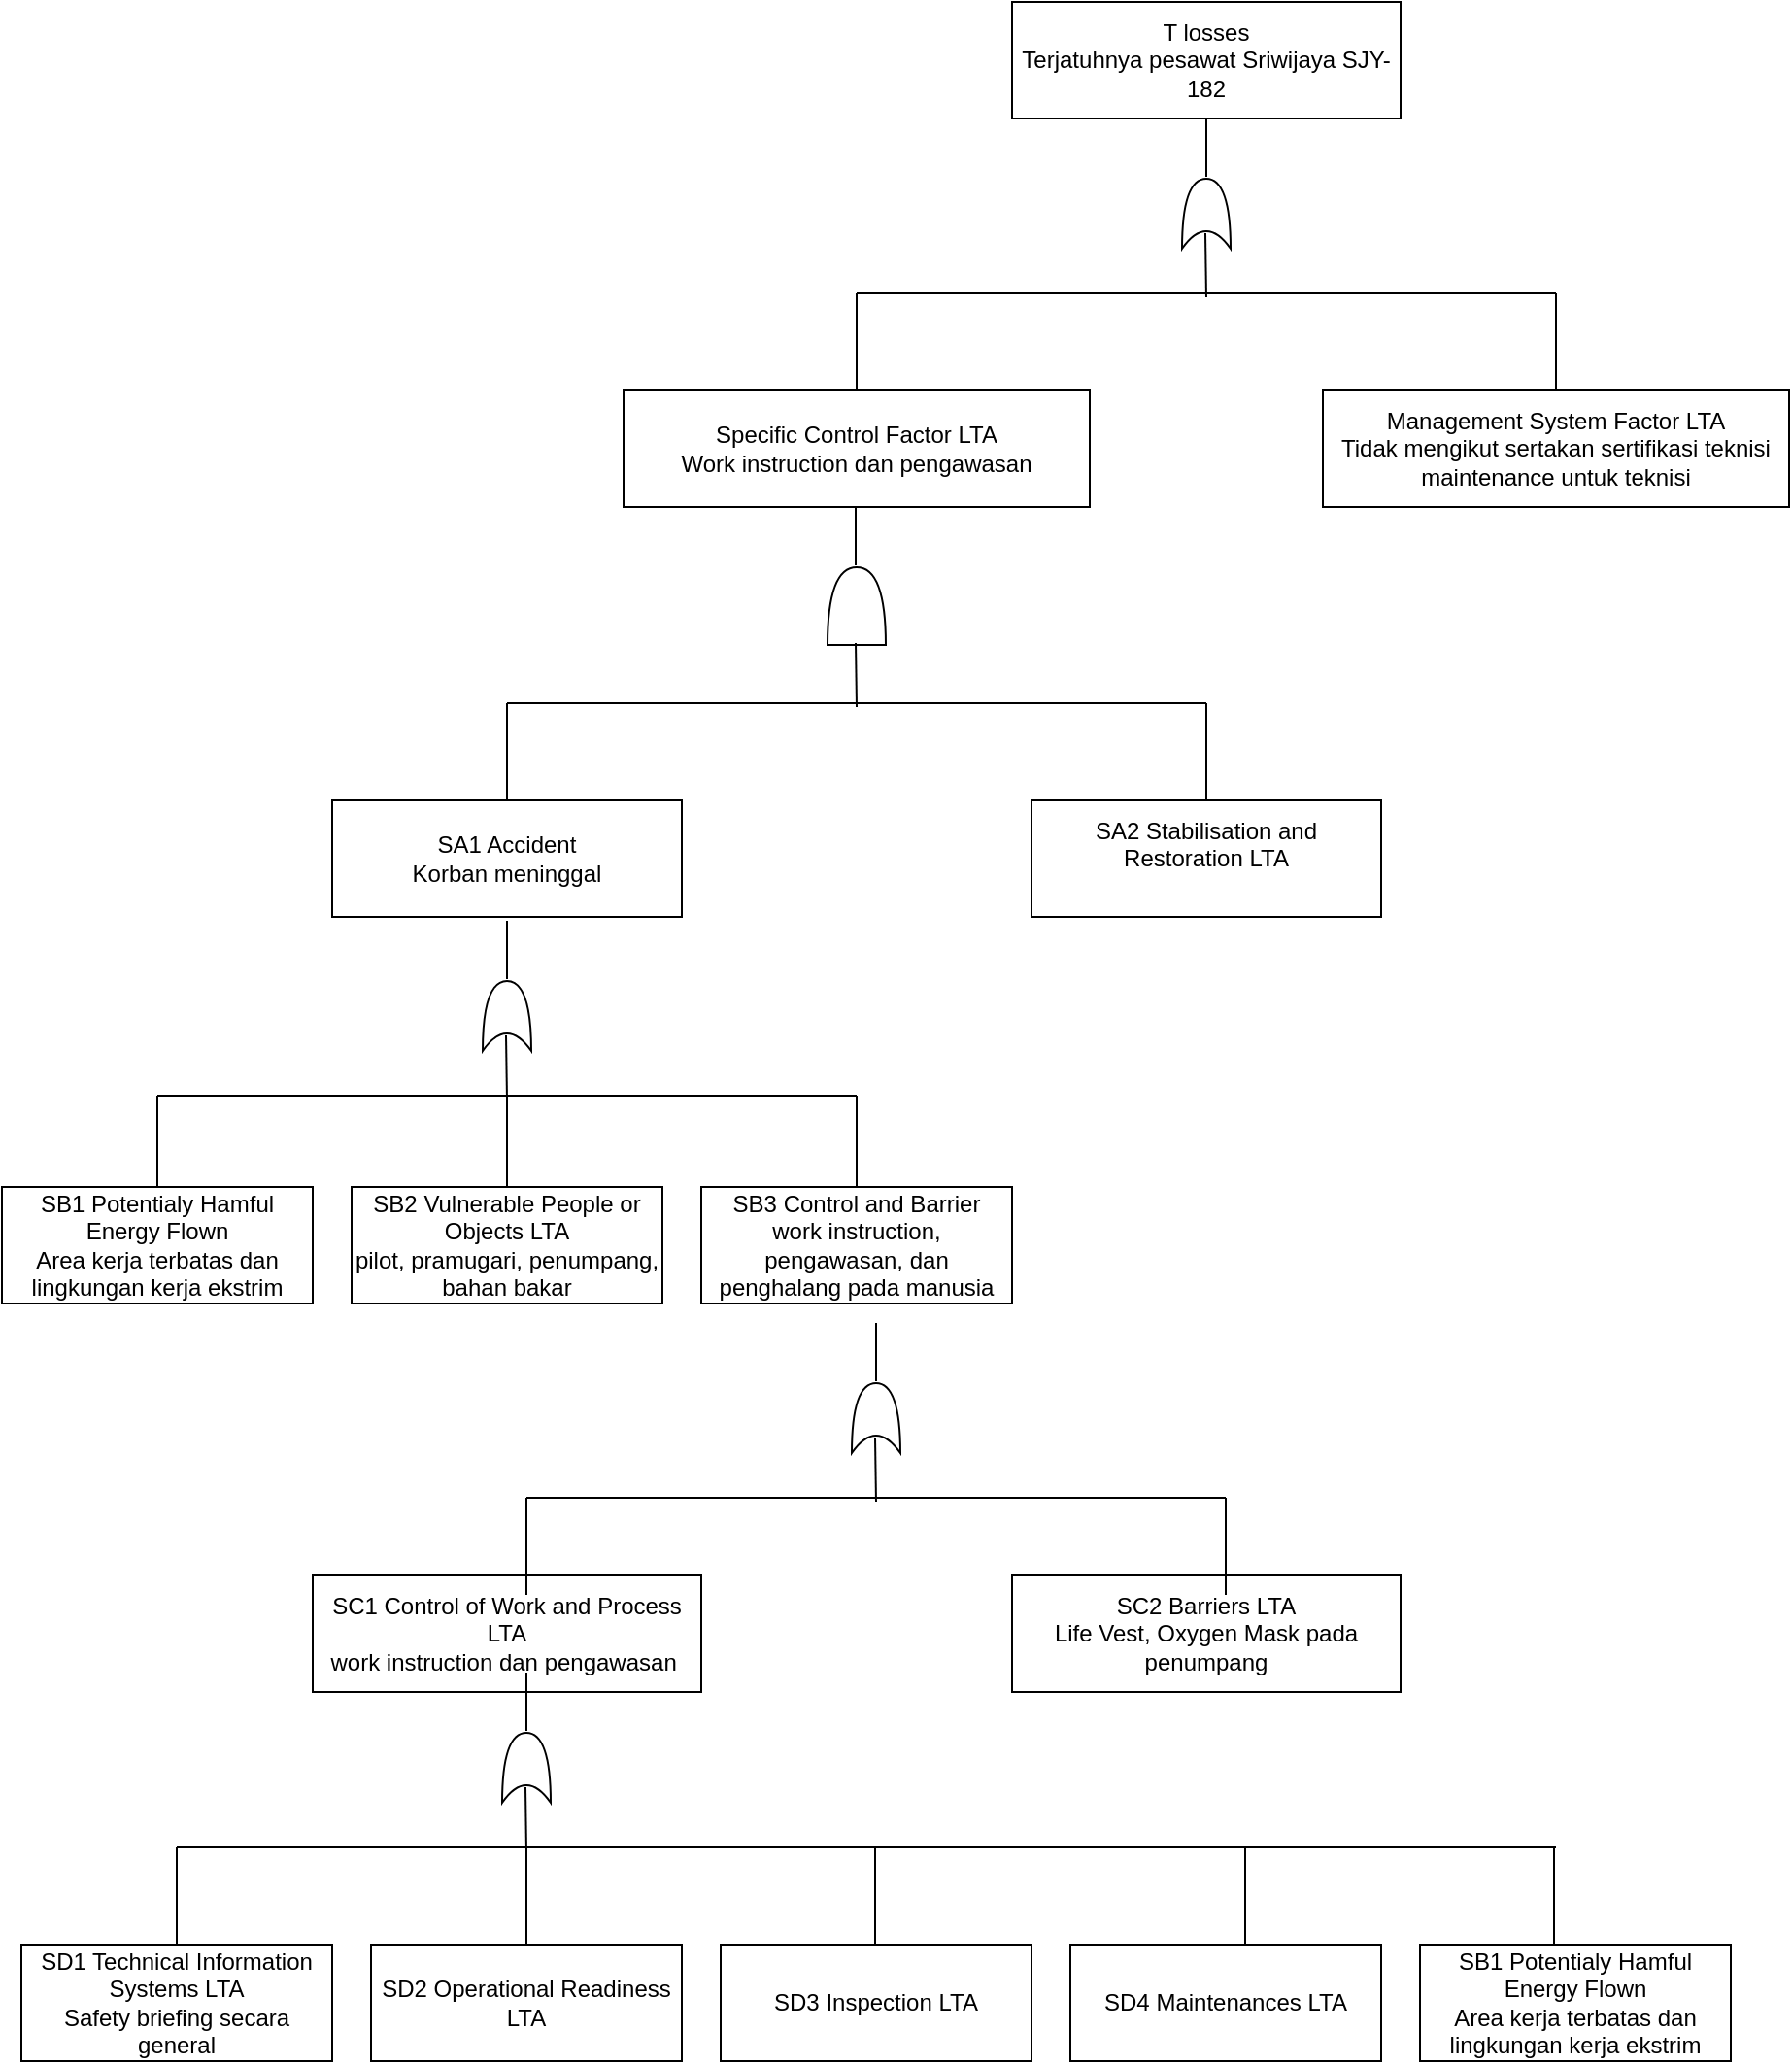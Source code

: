 <mxfile version="14.5.4" type="github">
  <diagram id="DX6CJu-j28bai2rnWO5o" name="Page-1">
    <mxGraphModel dx="1825" dy="533" grid="1" gridSize="10" guides="1" tooltips="1" connect="1" arrows="1" fold="1" page="1" pageScale="1" pageWidth="850" pageHeight="1100" math="0" shadow="0">
      <root>
        <mxCell id="0" />
        <mxCell id="1" parent="0" />
        <mxCell id="f2uayq0AP8Yp92N40N18-1" value="T losses&lt;br&gt;Terjatuhnya pesawat Sriwijaya SJY-182" style="rounded=0;whiteSpace=wrap;html=1;" vertex="1" parent="1">
          <mxGeometry x="360" y="40" width="200" height="60" as="geometry" />
        </mxCell>
        <mxCell id="f2uayq0AP8Yp92N40N18-15" value="Specific Control Factor LTA&lt;br&gt;Work instruction dan pengawasan" style="rounded=0;whiteSpace=wrap;html=1;" vertex="1" parent="1">
          <mxGeometry x="160" y="240" width="240" height="60" as="geometry" />
        </mxCell>
        <mxCell id="f2uayq0AP8Yp92N40N18-16" value="Management System Factor LTA&lt;br&gt;Tidak mengikut sertakan sertifikasi teknisi maintenance untuk teknisi" style="rounded=0;whiteSpace=wrap;html=1;" vertex="1" parent="1">
          <mxGeometry x="520" y="240" width="240" height="60" as="geometry" />
        </mxCell>
        <mxCell id="f2uayq0AP8Yp92N40N18-17" value="" style="shape=or;whiteSpace=wrap;html=1;direction=north;" vertex="1" parent="1">
          <mxGeometry x="265" y="331" width="30" height="40" as="geometry" />
        </mxCell>
        <mxCell id="f2uayq0AP8Yp92N40N18-18" value="" style="endArrow=none;html=1;" edge="1" parent="1">
          <mxGeometry width="50" height="50" relative="1" as="geometry">
            <mxPoint x="279.5" y="330" as="sourcePoint" />
            <mxPoint x="279.5" y="300" as="targetPoint" />
          </mxGeometry>
        </mxCell>
        <mxCell id="f2uayq0AP8Yp92N40N18-25" value="" style="group" vertex="1" connectable="0" parent="1">
          <mxGeometry x="100" y="370" width="360" height="81" as="geometry" />
        </mxCell>
        <mxCell id="f2uayq0AP8Yp92N40N18-21" value="" style="endArrow=none;html=1;" edge="1" parent="f2uayq0AP8Yp92N40N18-25">
          <mxGeometry width="50" height="50" relative="1" as="geometry">
            <mxPoint x="180" y="33" as="sourcePoint" />
            <mxPoint x="179.5" as="targetPoint" />
          </mxGeometry>
        </mxCell>
        <mxCell id="f2uayq0AP8Yp92N40N18-22" value="" style="endArrow=none;html=1;" edge="1" parent="f2uayq0AP8Yp92N40N18-25">
          <mxGeometry width="50" height="50" relative="1" as="geometry">
            <mxPoint y="31" as="sourcePoint" />
            <mxPoint x="360" y="31" as="targetPoint" />
          </mxGeometry>
        </mxCell>
        <mxCell id="f2uayq0AP8Yp92N40N18-23" value="" style="endArrow=none;html=1;" edge="1" parent="f2uayq0AP8Yp92N40N18-25">
          <mxGeometry width="50" height="50" relative="1" as="geometry">
            <mxPoint y="81" as="sourcePoint" />
            <mxPoint y="31" as="targetPoint" />
          </mxGeometry>
        </mxCell>
        <mxCell id="f2uayq0AP8Yp92N40N18-24" value="" style="endArrow=none;html=1;" edge="1" parent="f2uayq0AP8Yp92N40N18-25">
          <mxGeometry width="50" height="50" relative="1" as="geometry">
            <mxPoint x="360" y="81" as="sourcePoint" />
            <mxPoint x="360" y="31" as="targetPoint" />
          </mxGeometry>
        </mxCell>
        <mxCell id="f2uayq0AP8Yp92N40N18-31" value="SA1 Accident&lt;br&gt;Korban meninggal" style="rounded=0;whiteSpace=wrap;html=1;" vertex="1" parent="1">
          <mxGeometry x="10" y="451" width="180" height="60" as="geometry" />
        </mxCell>
        <mxCell id="f2uayq0AP8Yp92N40N18-32" value="SA2 Stabilisation and Restoration LTA&lt;br&gt;&amp;nbsp;" style="rounded=0;whiteSpace=wrap;html=1;" vertex="1" parent="1">
          <mxGeometry x="370" y="451" width="180" height="60" as="geometry" />
        </mxCell>
        <mxCell id="f2uayq0AP8Yp92N40N18-33" value="" style="group" vertex="1" connectable="0" parent="1">
          <mxGeometry x="280" y="100" width="360" height="140" as="geometry" />
        </mxCell>
        <mxCell id="f2uayq0AP8Yp92N40N18-2" value="" style="shape=xor;whiteSpace=wrap;html=1;direction=north;" vertex="1" parent="f2uayq0AP8Yp92N40N18-33">
          <mxGeometry x="167.5" y="31" width="25" height="36" as="geometry" />
        </mxCell>
        <mxCell id="f2uayq0AP8Yp92N40N18-9" value="" style="endArrow=none;html=1;" edge="1" parent="f2uayq0AP8Yp92N40N18-33">
          <mxGeometry width="50" height="50" relative="1" as="geometry">
            <mxPoint x="180" y="30" as="sourcePoint" />
            <mxPoint x="180" as="targetPoint" />
          </mxGeometry>
        </mxCell>
        <mxCell id="f2uayq0AP8Yp92N40N18-10" value="" style="endArrow=none;html=1;" edge="1" parent="f2uayq0AP8Yp92N40N18-33">
          <mxGeometry width="50" height="50" relative="1" as="geometry">
            <mxPoint x="180" y="92" as="sourcePoint" />
            <mxPoint x="179.5" y="59" as="targetPoint" />
          </mxGeometry>
        </mxCell>
        <mxCell id="f2uayq0AP8Yp92N40N18-12" value="" style="endArrow=none;html=1;" edge="1" parent="f2uayq0AP8Yp92N40N18-33">
          <mxGeometry width="50" height="50" relative="1" as="geometry">
            <mxPoint y="90" as="sourcePoint" />
            <mxPoint x="360" y="90" as="targetPoint" />
          </mxGeometry>
        </mxCell>
        <mxCell id="f2uayq0AP8Yp92N40N18-13" value="" style="endArrow=none;html=1;" edge="1" parent="f2uayq0AP8Yp92N40N18-33">
          <mxGeometry width="50" height="50" relative="1" as="geometry">
            <mxPoint y="140" as="sourcePoint" />
            <mxPoint y="90" as="targetPoint" />
          </mxGeometry>
        </mxCell>
        <mxCell id="f2uayq0AP8Yp92N40N18-14" value="" style="endArrow=none;html=1;" edge="1" parent="f2uayq0AP8Yp92N40N18-33">
          <mxGeometry width="50" height="50" relative="1" as="geometry">
            <mxPoint x="360" y="140" as="sourcePoint" />
            <mxPoint x="360" y="90" as="targetPoint" />
          </mxGeometry>
        </mxCell>
        <mxCell id="f2uayq0AP8Yp92N40N18-35" value="" style="shape=xor;whiteSpace=wrap;html=1;direction=north;" vertex="1" parent="1">
          <mxGeometry x="87.5" y="544" width="25" height="36" as="geometry" />
        </mxCell>
        <mxCell id="f2uayq0AP8Yp92N40N18-36" value="" style="endArrow=none;html=1;" edge="1" parent="1">
          <mxGeometry x="-80" y="513" width="50" height="50" as="geometry">
            <mxPoint x="100" y="543" as="sourcePoint" />
            <mxPoint x="100" y="513" as="targetPoint" />
          </mxGeometry>
        </mxCell>
        <mxCell id="f2uayq0AP8Yp92N40N18-37" value="" style="endArrow=none;html=1;" edge="1" parent="1">
          <mxGeometry x="-80" y="513" width="50" height="50" as="geometry">
            <mxPoint x="100" y="605" as="sourcePoint" />
            <mxPoint x="99.5" y="572" as="targetPoint" />
          </mxGeometry>
        </mxCell>
        <mxCell id="f2uayq0AP8Yp92N40N18-38" value="" style="endArrow=none;html=1;" edge="1" parent="1">
          <mxGeometry x="-80" y="513" width="50" height="50" as="geometry">
            <mxPoint x="-80" y="603" as="sourcePoint" />
            <mxPoint x="280" y="603" as="targetPoint" />
          </mxGeometry>
        </mxCell>
        <mxCell id="f2uayq0AP8Yp92N40N18-39" value="" style="endArrow=none;html=1;" edge="1" parent="1">
          <mxGeometry x="-80" y="513" width="50" height="50" as="geometry">
            <mxPoint x="-80" y="653" as="sourcePoint" />
            <mxPoint x="-80" y="603" as="targetPoint" />
          </mxGeometry>
        </mxCell>
        <mxCell id="f2uayq0AP8Yp92N40N18-40" value="" style="endArrow=none;html=1;" edge="1" parent="1">
          <mxGeometry x="-260" y="513" width="50" height="50" as="geometry">
            <mxPoint x="100" y="653" as="sourcePoint" />
            <mxPoint x="100" y="603" as="targetPoint" />
          </mxGeometry>
        </mxCell>
        <mxCell id="f2uayq0AP8Yp92N40N18-41" value="" style="endArrow=none;html=1;" edge="1" parent="1">
          <mxGeometry x="-80" y="513" width="50" height="50" as="geometry">
            <mxPoint x="280" y="653" as="sourcePoint" />
            <mxPoint x="280" y="603" as="targetPoint" />
          </mxGeometry>
        </mxCell>
        <mxCell id="f2uayq0AP8Yp92N40N18-42" value="SB1 Potentialy Hamful Energy Flown&lt;br&gt;Area kerja terbatas dan lingkungan kerja ekstrim" style="rounded=0;whiteSpace=wrap;html=1;" vertex="1" parent="1">
          <mxGeometry x="-160" y="650" width="160" height="60" as="geometry" />
        </mxCell>
        <mxCell id="f2uayq0AP8Yp92N40N18-43" value="SB2 Vulnerable People or Objects LTA&lt;br&gt;pilot, pramugari, penumpang, bahan bakar" style="rounded=0;whiteSpace=wrap;html=1;" vertex="1" parent="1">
          <mxGeometry x="20" y="650" width="160" height="60" as="geometry" />
        </mxCell>
        <mxCell id="f2uayq0AP8Yp92N40N18-44" value="SB3 Control and Barrier&lt;br&gt;work instruction, pengawasan, dan penghalang pada manusia" style="rounded=0;whiteSpace=wrap;html=1;" vertex="1" parent="1">
          <mxGeometry x="200" y="650" width="160" height="60" as="geometry" />
        </mxCell>
        <mxCell id="f2uayq0AP8Yp92N40N18-52" value="SC1 Control of Work and Process LTA&lt;br&gt;work instruction dan pengawasan&amp;nbsp;" style="rounded=0;whiteSpace=wrap;html=1;" vertex="1" parent="1">
          <mxGeometry y="850" width="200" height="60" as="geometry" />
        </mxCell>
        <mxCell id="f2uayq0AP8Yp92N40N18-53" value="SC2 Barriers LTA&lt;br&gt;Life Vest, Oxygen Mask pada penumpang" style="rounded=0;whiteSpace=wrap;html=1;" vertex="1" parent="1">
          <mxGeometry x="360" y="850" width="200" height="60" as="geometry" />
        </mxCell>
        <mxCell id="f2uayq0AP8Yp92N40N18-54" value="" style="group" vertex="1" connectable="0" parent="1">
          <mxGeometry x="110" y="720" width="360" height="140" as="geometry" />
        </mxCell>
        <mxCell id="f2uayq0AP8Yp92N40N18-55" value="" style="shape=xor;whiteSpace=wrap;html=1;direction=north;" vertex="1" parent="f2uayq0AP8Yp92N40N18-54">
          <mxGeometry x="167.5" y="31" width="25" height="36" as="geometry" />
        </mxCell>
        <mxCell id="f2uayq0AP8Yp92N40N18-56" value="" style="endArrow=none;html=1;" edge="1" parent="f2uayq0AP8Yp92N40N18-54">
          <mxGeometry width="50" height="50" relative="1" as="geometry">
            <mxPoint x="180" y="30" as="sourcePoint" />
            <mxPoint x="180" as="targetPoint" />
          </mxGeometry>
        </mxCell>
        <mxCell id="f2uayq0AP8Yp92N40N18-57" value="" style="endArrow=none;html=1;" edge="1" parent="f2uayq0AP8Yp92N40N18-54">
          <mxGeometry width="50" height="50" relative="1" as="geometry">
            <mxPoint x="180" y="92" as="sourcePoint" />
            <mxPoint x="179.5" y="59" as="targetPoint" />
          </mxGeometry>
        </mxCell>
        <mxCell id="f2uayq0AP8Yp92N40N18-58" value="" style="endArrow=none;html=1;" edge="1" parent="f2uayq0AP8Yp92N40N18-54">
          <mxGeometry width="50" height="50" relative="1" as="geometry">
            <mxPoint y="90" as="sourcePoint" />
            <mxPoint x="360" y="90" as="targetPoint" />
          </mxGeometry>
        </mxCell>
        <mxCell id="f2uayq0AP8Yp92N40N18-59" value="" style="endArrow=none;html=1;" edge="1" parent="f2uayq0AP8Yp92N40N18-54">
          <mxGeometry width="50" height="50" relative="1" as="geometry">
            <mxPoint y="140" as="sourcePoint" />
            <mxPoint y="90" as="targetPoint" />
          </mxGeometry>
        </mxCell>
        <mxCell id="f2uayq0AP8Yp92N40N18-60" value="" style="endArrow=none;html=1;" edge="1" parent="f2uayq0AP8Yp92N40N18-54">
          <mxGeometry width="50" height="50" relative="1" as="geometry">
            <mxPoint x="360" y="140" as="sourcePoint" />
            <mxPoint x="360" y="90" as="targetPoint" />
          </mxGeometry>
        </mxCell>
        <mxCell id="f2uayq0AP8Yp92N40N18-46" value="" style="shape=xor;whiteSpace=wrap;html=1;direction=north;" vertex="1" parent="1">
          <mxGeometry x="97.5" y="931" width="25" height="36" as="geometry" />
        </mxCell>
        <mxCell id="f2uayq0AP8Yp92N40N18-47" value="" style="endArrow=none;html=1;" edge="1" parent="1">
          <mxGeometry x="-70" y="900" width="50" height="50" as="geometry">
            <mxPoint x="110" y="930" as="sourcePoint" />
            <mxPoint x="110" y="900" as="targetPoint" />
          </mxGeometry>
        </mxCell>
        <mxCell id="f2uayq0AP8Yp92N40N18-48" value="" style="endArrow=none;html=1;" edge="1" parent="1">
          <mxGeometry x="-70" y="900" width="50" height="50" as="geometry">
            <mxPoint x="110" y="992" as="sourcePoint" />
            <mxPoint x="109.5" y="959" as="targetPoint" />
          </mxGeometry>
        </mxCell>
        <mxCell id="f2uayq0AP8Yp92N40N18-49" value="" style="endArrow=none;html=1;" edge="1" parent="1">
          <mxGeometry x="-70" y="900" width="50" height="50" as="geometry">
            <mxPoint x="-70" y="990" as="sourcePoint" />
            <mxPoint x="640" y="990" as="targetPoint" />
          </mxGeometry>
        </mxCell>
        <mxCell id="f2uayq0AP8Yp92N40N18-50" value="" style="endArrow=none;html=1;" edge="1" parent="1">
          <mxGeometry x="-70" y="900" width="50" height="50" as="geometry">
            <mxPoint x="-70" y="1040" as="sourcePoint" />
            <mxPoint x="-70" y="990" as="targetPoint" />
          </mxGeometry>
        </mxCell>
        <mxCell id="f2uayq0AP8Yp92N40N18-51" value="" style="endArrow=none;html=1;" edge="1" parent="1">
          <mxGeometry x="-250" y="900" width="50" height="50" as="geometry">
            <mxPoint x="110" y="1040" as="sourcePoint" />
            <mxPoint x="110" y="990" as="targetPoint" />
          </mxGeometry>
        </mxCell>
        <mxCell id="f2uayq0AP8Yp92N40N18-61" value="" style="endArrow=none;html=1;" edge="1" parent="1">
          <mxGeometry x="-70.5" y="900" width="50" height="50" as="geometry">
            <mxPoint x="289.5" y="1040" as="sourcePoint" />
            <mxPoint x="289.5" y="990" as="targetPoint" />
          </mxGeometry>
        </mxCell>
        <mxCell id="f2uayq0AP8Yp92N40N18-62" value="" style="endArrow=none;html=1;" edge="1" parent="1">
          <mxGeometry x="120" y="900" width="50" height="50" as="geometry">
            <mxPoint x="480" y="1040" as="sourcePoint" />
            <mxPoint x="480" y="990" as="targetPoint" />
          </mxGeometry>
        </mxCell>
        <mxCell id="f2uayq0AP8Yp92N40N18-63" value="" style="endArrow=none;html=1;" edge="1" parent="1">
          <mxGeometry x="279" y="900" width="50" height="50" as="geometry">
            <mxPoint x="639" y="1040" as="sourcePoint" />
            <mxPoint x="639" y="990" as="targetPoint" />
          </mxGeometry>
        </mxCell>
        <mxCell id="f2uayq0AP8Yp92N40N18-64" value="SD1 Technical Information Systems LTA&lt;br&gt;Safety briefing secara general" style="rounded=0;whiteSpace=wrap;html=1;" vertex="1" parent="1">
          <mxGeometry x="-150" y="1040" width="160" height="60" as="geometry" />
        </mxCell>
        <mxCell id="f2uayq0AP8Yp92N40N18-65" value="SD2 Operational Readiness LTA&lt;br&gt;" style="rounded=0;whiteSpace=wrap;html=1;" vertex="1" parent="1">
          <mxGeometry x="30" y="1040" width="160" height="60" as="geometry" />
        </mxCell>
        <mxCell id="f2uayq0AP8Yp92N40N18-66" value="SD3 Inspection LTA" style="rounded=0;whiteSpace=wrap;html=1;" vertex="1" parent="1">
          <mxGeometry x="210" y="1040" width="160" height="60" as="geometry" />
        </mxCell>
        <mxCell id="f2uayq0AP8Yp92N40N18-67" value="SD4 Maintenances LTA&lt;br&gt;" style="rounded=0;whiteSpace=wrap;html=1;" vertex="1" parent="1">
          <mxGeometry x="390" y="1040" width="160" height="60" as="geometry" />
        </mxCell>
        <mxCell id="f2uayq0AP8Yp92N40N18-68" value="SB1 Potentialy Hamful Energy Flown&lt;br&gt;Area kerja terbatas dan lingkungan kerja ekstrim" style="rounded=0;whiteSpace=wrap;html=1;" vertex="1" parent="1">
          <mxGeometry x="570" y="1040" width="160" height="60" as="geometry" />
        </mxCell>
      </root>
    </mxGraphModel>
  </diagram>
</mxfile>
